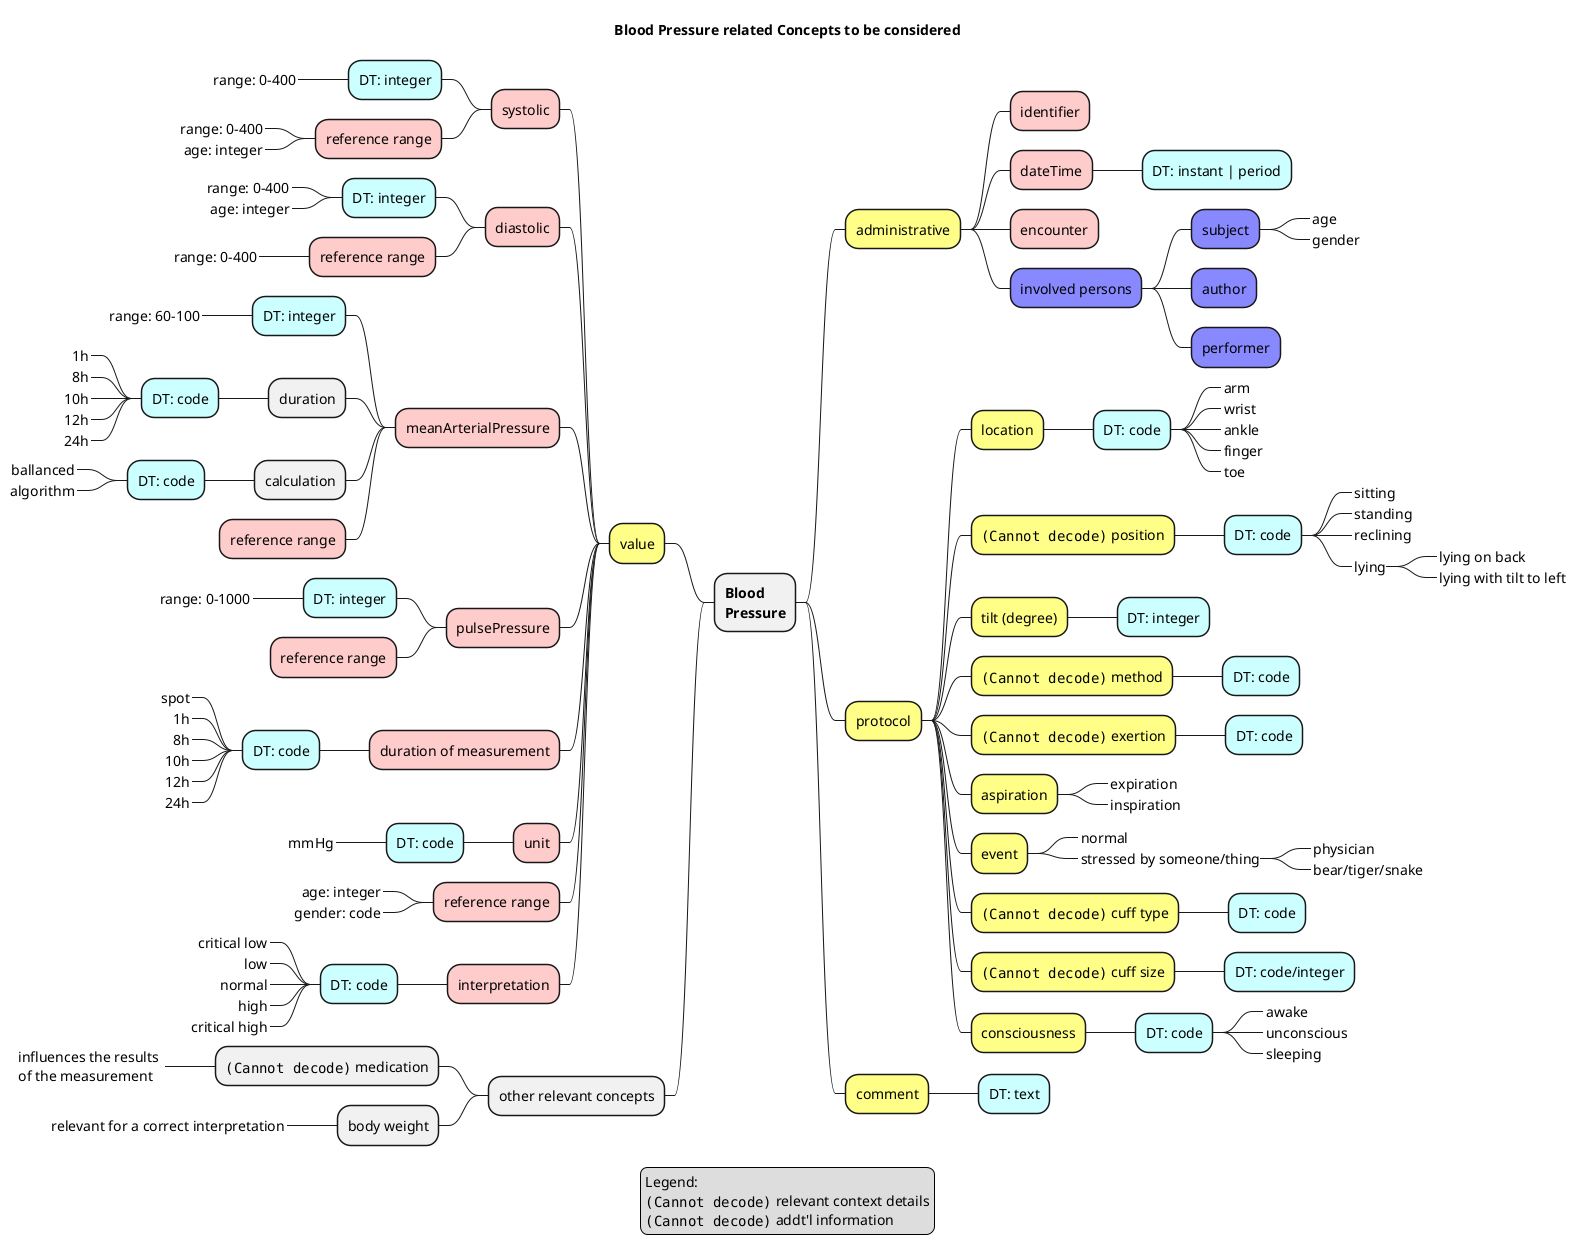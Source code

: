 @startmindmap

skinparam svgDimensionStyle false

title Blood Pressure related Concepts to be considered

legend
Legend:
<img icon_modifier_extension_complex.png> relevant context details
<img icon_page_n_i.gif> addt'l information
end legend

+ **Blood** \n**Pressure**
--[#ff8] value
---[#fcc] systolic
----[#cff] DT: integer
-----_ range: 0-400
----[#fcc] reference range
-----_ range: 0-400
-----_ age: integer
---[#fcc] diastolic
----[#cff] DT: integer
-----_ range: 0-400
-----_ age: integer
----[#fcc] reference range
-----_ range: 0-400
---[#fcc] meanArterialPressure
----[#cff] DT: integer
-----_ range: 60-100
---- duration
-----[#cff] DT: code
------_ 1h
------_ 8h
------_ 10h
------_ 12h
------_ 24h
---- calculation
-----[#cff] DT: code
------_ ballanced
------_ algorithm
----[#fcc] reference range
---[#fcc] pulsePressure
----[#cff] DT: integer
-----_ range: 0-1000
----[#fcc] reference range
---[#fcc] duration of measurement
----[#cff] DT: code
-----_ spot
-----_ 1h
-----_ 8h
-----_ 10h
-----_ 12h
-----_ 24h
---[#fcc] unit
----[#cff] DT: code
-----_ mmHg
---[#fcc] reference range
----_ age: integer
----_ gender: code
---[#fcc] interpretation
----[#cff] DT: code
-----_ critical low
-----_ low
-----_ normal
-----_ high
-----_ critical high

-- other relevant concepts
--- <img icon_modifier_extension_complex.png> medication
----_ influences the results \nof the measurement
--- body weight
----_ relevant for a correct interpretation

++[#ff8] administrative
+++[#fcc] identifier
+++[#fcc] dateTime
++++[#cff] DT: instant | period
+++[#fcc] encounter

+++[#88f] involved persons
++++[#88f] subject
+++++_ age
+++++_ gender
++++[#88f] author
++++[#88f] performer

++[#ff8] protocol
+++[#ff8] location
++++[#cff] DT: code
+++++_ arm
+++++_ wrist
+++++_ ankle
+++++_ finger
+++++_ toe
+++[#ff8] <img icon_modifier_extension_complex.png> position
++++[#cff] DT: code
+++++_ sitting
+++++_ standing
+++++_ reclining
+++++_ lying
++++++_ lying on back
++++++_ lying with tilt to left
+++[#ff8] tilt (degree)
++++[#cff] DT: integer
+++[#ff8] <img icon_modifier_extension_complex.png> method
++++[#cff] DT: code
+++[#ff8] <img icon_modifier_extension_complex.png> exertion
++++[#cff] DT: code
+++[#ff8] aspiration
++++_ expiration
++++_ inspiration
+++[#ff8] event
++++_ normal
++++_ stressed by someone/thing
+++++_ physician
+++++_ bear/tiger/snake
+++[#ff8] <img icon_page_n_i.gif> cuff type
++++[#cff] DT: code
+++[#ff8] <img icon_page_n_i.gif> cuff size
++++[#cff] DT: code/integer
+++[#ff8] consciousness
++++[#cff] DT: code
+++++_ awake
+++++_ unconscious
+++++_ sleeping

++[#ff8] comment
+++[#cff] DT: text

@endmindmap